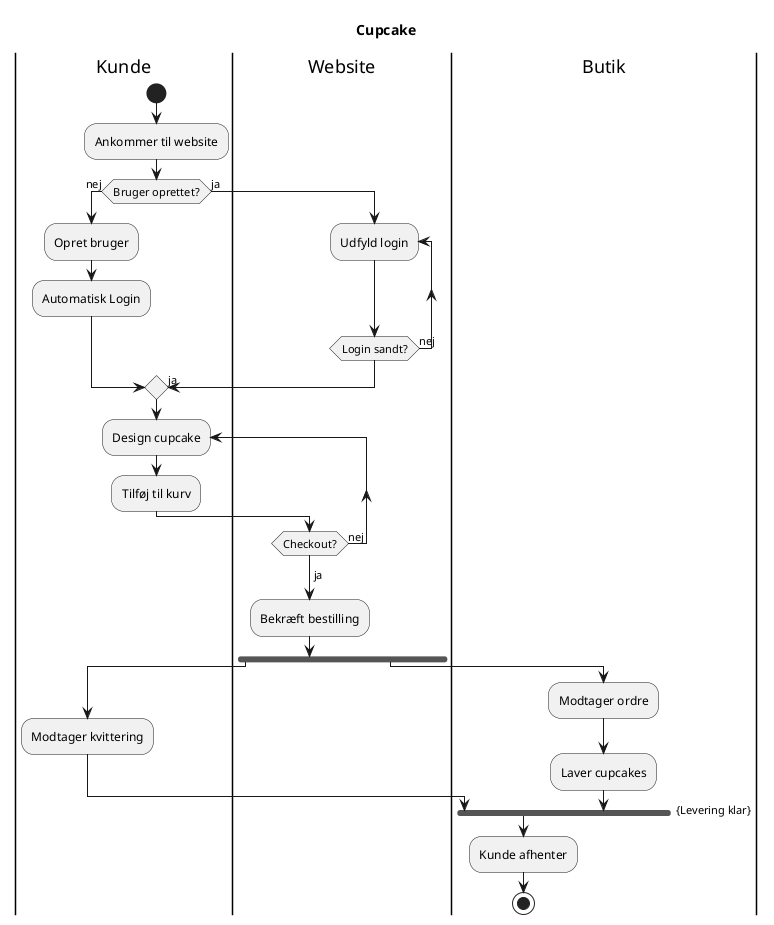 @startuml
'https://plantuml.com/activity-diagram-beta

Title Cupcake
|Kunde|
start
:Ankommer til website;

if (Bruger oprettet?) then (nej)
  :Opret bruger;
  :Automatisk Login;


else (ja)
|Website|
repeat :Udfyld login;
  repeat while (Login sandt?) is (nej)
  -> ja;
|Kunde|
endif;
repeat :Design cupcake;
|Kunde|
:Tilføj til kurv;
    |Website|
  repeat while (Checkout?) is (nej)
  -> ja;
  :Bekræft bestilling;
  fork
  |Kunde|
    :Modtager kvittering;
  fork again
  |Butik|
    :Modtager ordre;
    :Laver cupcakes;

  end fork {Levering klar}
  :Kunde afhenter;
  stop;

@enduml
